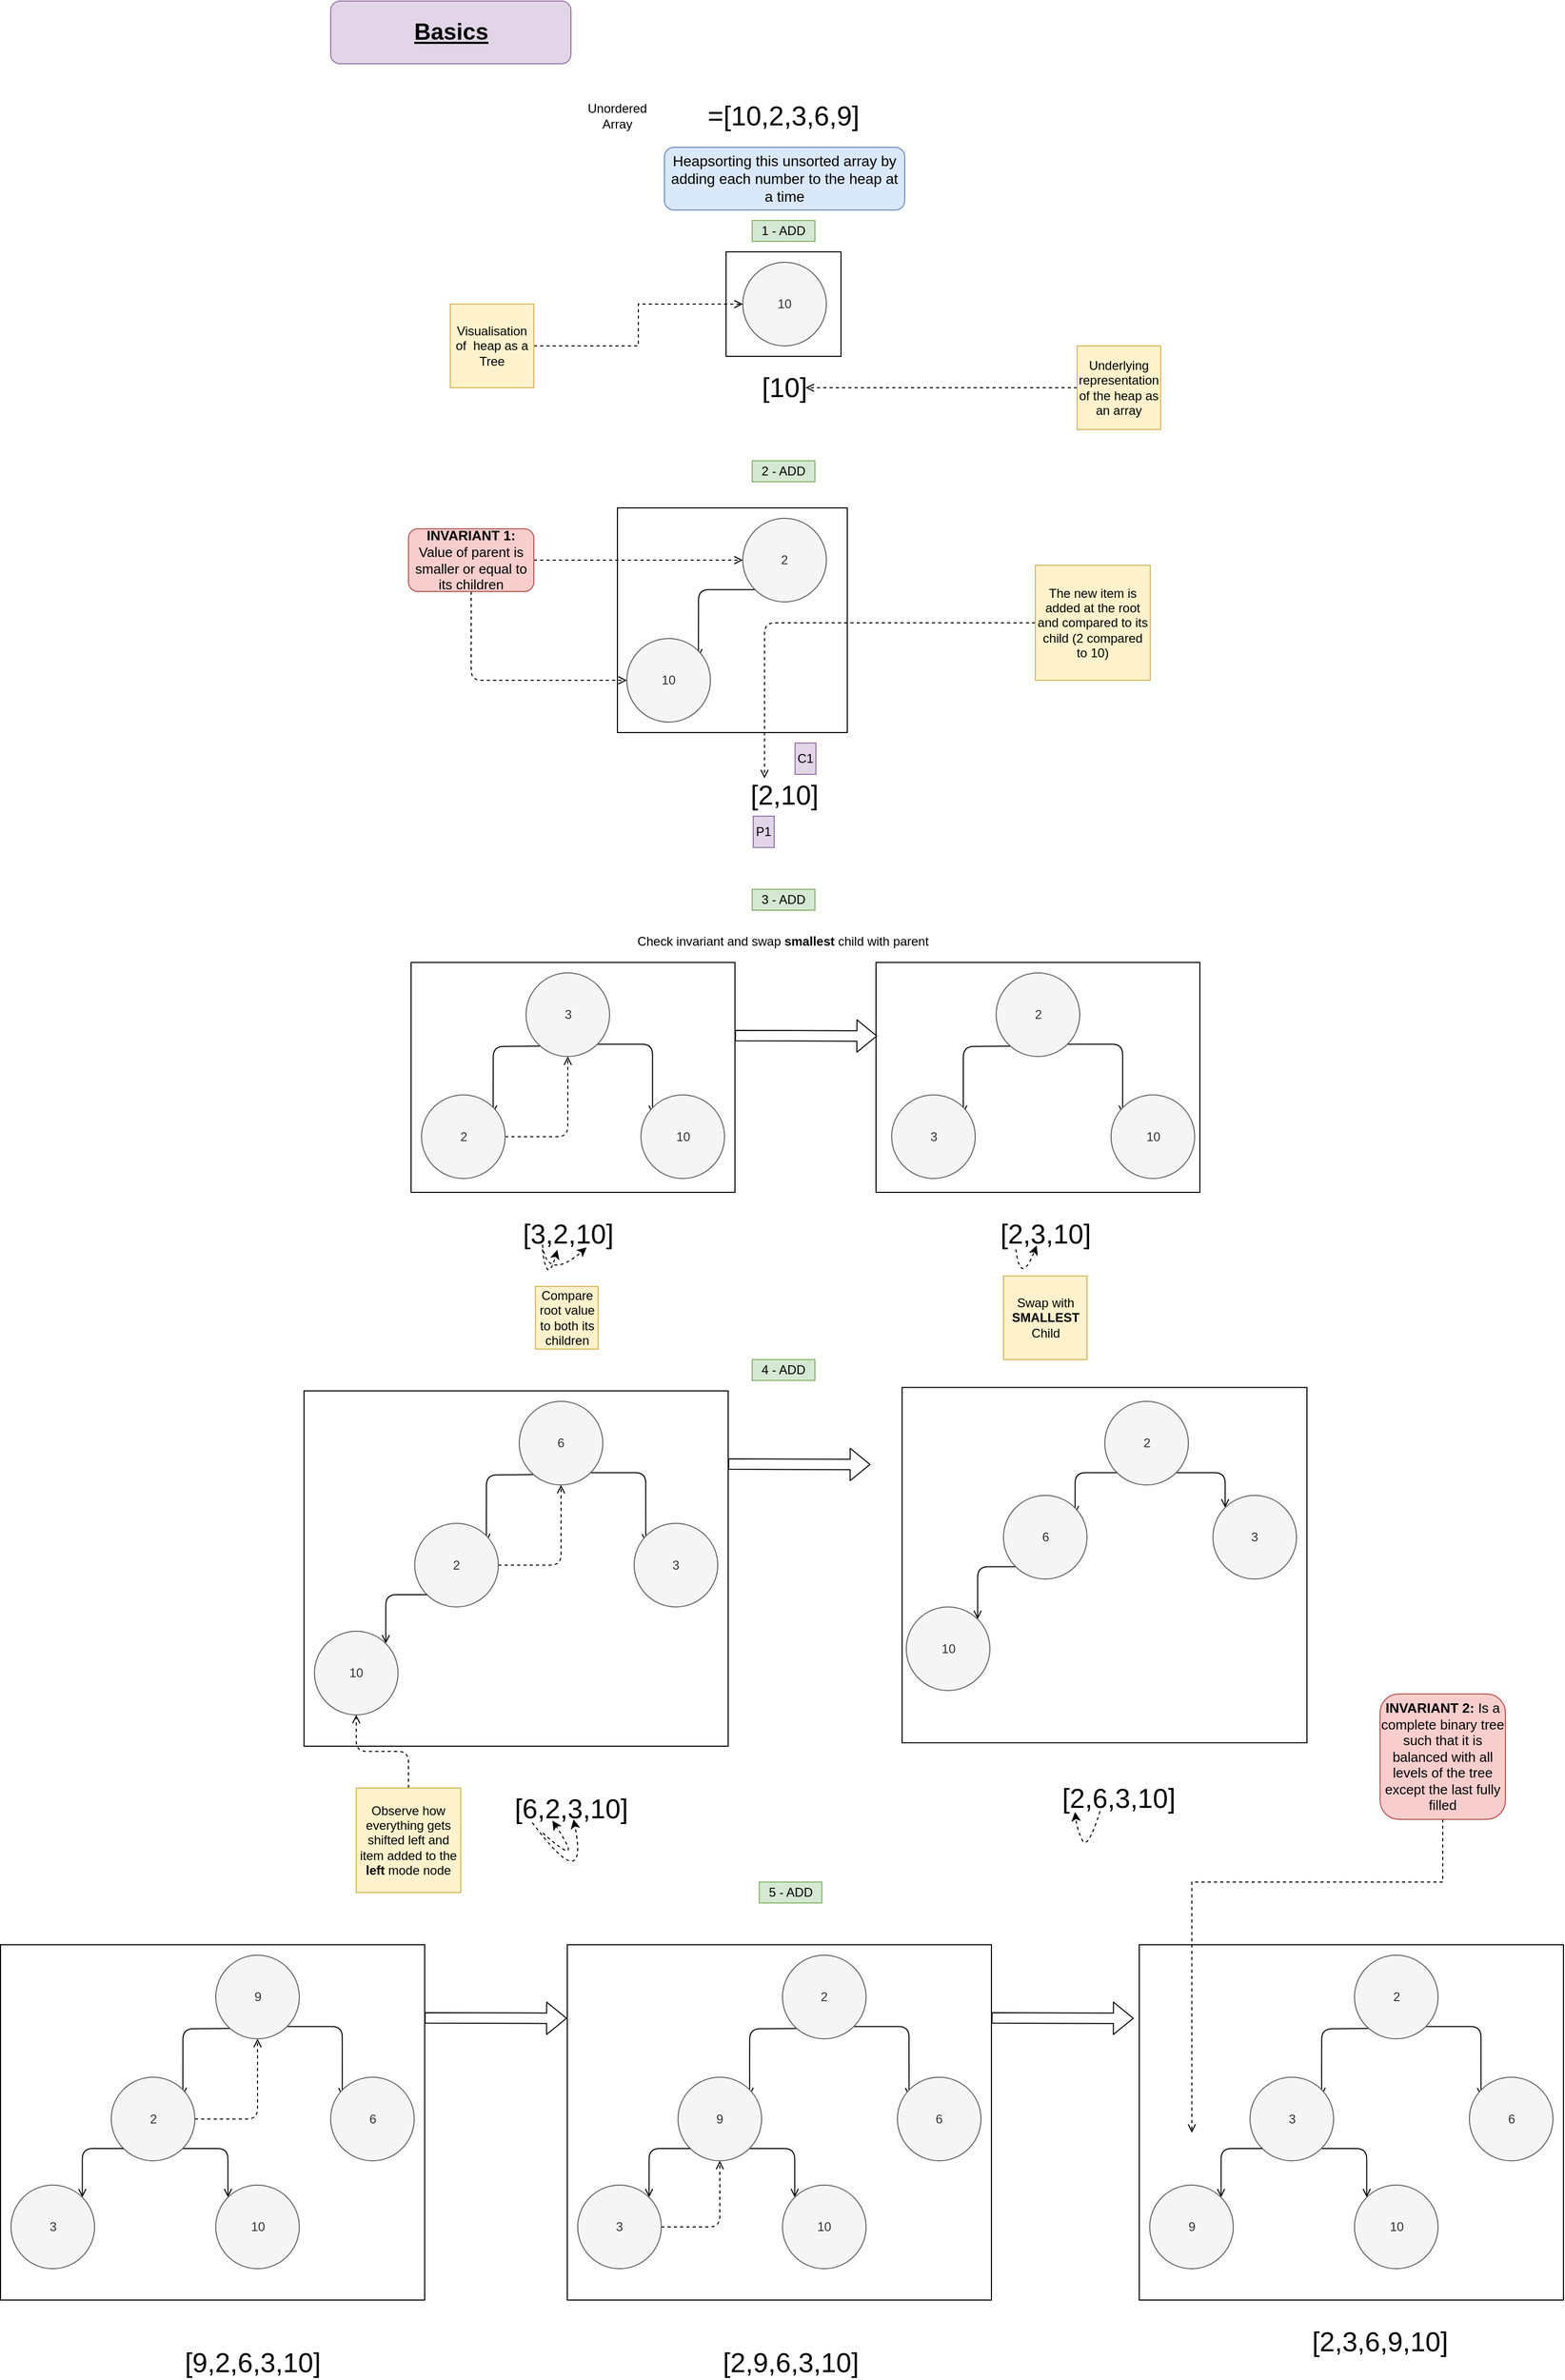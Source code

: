 <mxfile version="14.5.1" type="device"><diagram id="mbTSAQuC0mW3NHCEAoDj" name="Page-1"><mxGraphModel dx="3342" dy="1570" grid="1" gridSize="10" guides="1" tooltips="1" connect="1" arrows="1" fold="1" page="1" pageScale="1" pageWidth="827" pageHeight="1169" math="0" shadow="0"><root><mxCell id="0"/><mxCell id="1" parent="0"/><mxCell id="QaocT1-vj-kNuhAuQkFW-62" value="" style="rounded=0;whiteSpace=wrap;html=1;" parent="1" vertex="1"><mxGeometry x="344" y="250" width="110" height="100" as="geometry"/></mxCell><mxCell id="QaocT1-vj-kNuhAuQkFW-61" value="" style="rounded=0;whiteSpace=wrap;html=1;" parent="1" vertex="1"><mxGeometry x="240" y="495" width="220" height="215" as="geometry"/></mxCell><mxCell id="QaocT1-vj-kNuhAuQkFW-47" value="" style="rounded=0;whiteSpace=wrap;html=1;" parent="1" vertex="1"><mxGeometry x="487.5" y="930" width="310" height="220" as="geometry"/></mxCell><mxCell id="QaocT1-vj-kNuhAuQkFW-41" value="" style="rounded=0;whiteSpace=wrap;html=1;" parent="1" vertex="1"><mxGeometry x="42.5" y="930" width="310" height="220" as="geometry"/></mxCell><mxCell id="QaocT1-vj-kNuhAuQkFW-40" style="edgeStyle=orthogonalEdgeStyle;rounded=1;orthogonalLoop=1;jettySize=auto;html=1;exitX=1;exitY=1;exitDx=0;exitDy=0;entryX=0.139;entryY=0.23;entryDx=0;entryDy=0;endArrow=open;endFill=0;entryPerimeter=0;" parent="1" source="QaocT1-vj-kNuhAuQkFW-39" target="QaocT1-vj-kNuhAuQkFW-38" edge="1"><mxGeometry relative="1" as="geometry"/></mxCell><mxCell id="QaocT1-vj-kNuhAuQkFW-1" value="&lt;font style=&quot;font-size: 26px&quot;&gt;=[10,2,3,6,9]&lt;/font&gt;" style="text;html=1;strokeColor=none;fillColor=none;align=center;verticalAlign=middle;whiteSpace=wrap;rounded=0;" parent="1" vertex="1"><mxGeometry x="249" y="110" width="300" height="20" as="geometry"/></mxCell><mxCell id="QaocT1-vj-kNuhAuQkFW-3" value="10" style="ellipse;whiteSpace=wrap;html=1;aspect=fixed;fillColor=#f5f5f5;strokeColor=#666666;fontColor=#333333;" parent="1" vertex="1"><mxGeometry x="360" y="260" width="80" height="80" as="geometry"/></mxCell><mxCell id="QaocT1-vj-kNuhAuQkFW-6" value="&lt;span&gt;&lt;font style=&quot;font-size: 14px&quot;&gt;Heapsorting this unsorted array by adding each number to the heap at a time&lt;/font&gt;&lt;/span&gt;" style="rounded=1;whiteSpace=wrap;html=1;fillColor=#dae8fc;strokeColor=#6c8ebf;" parent="1" vertex="1"><mxGeometry x="285" y="150" width="230" height="60" as="geometry"/></mxCell><mxCell id="QaocT1-vj-kNuhAuQkFW-7" value="&lt;font style=&quot;font-size: 26px&quot;&gt;[10]&lt;/font&gt;" style="text;html=1;strokeColor=none;fillColor=none;align=center;verticalAlign=middle;whiteSpace=wrap;rounded=0;" parent="1" vertex="1"><mxGeometry x="250" y="370" width="300" height="20" as="geometry"/></mxCell><mxCell id="QaocT1-vj-kNuhAuQkFW-11" style="edgeStyle=orthogonalEdgeStyle;rounded=0;orthogonalLoop=1;jettySize=auto;html=1;entryX=0.567;entryY=0.5;entryDx=0;entryDy=0;entryPerimeter=0;dashed=1;endArrow=open;endFill=0;" parent="1" source="QaocT1-vj-kNuhAuQkFW-10" target="QaocT1-vj-kNuhAuQkFW-7" edge="1"><mxGeometry relative="1" as="geometry"/></mxCell><mxCell id="QaocT1-vj-kNuhAuQkFW-10" value="&lt;span&gt;Underlying representation of the heap as an array&lt;/span&gt;" style="whiteSpace=wrap;html=1;aspect=fixed;fillColor=#fff2cc;strokeColor=#d6b656;" parent="1" vertex="1"><mxGeometry x="680" y="340" width="80" height="80" as="geometry"/></mxCell><mxCell id="QaocT1-vj-kNuhAuQkFW-13" style="edgeStyle=orthogonalEdgeStyle;rounded=0;orthogonalLoop=1;jettySize=auto;html=1;entryX=0;entryY=0.5;entryDx=0;entryDy=0;dashed=1;endArrow=open;endFill=0;" parent="1" source="QaocT1-vj-kNuhAuQkFW-12" target="QaocT1-vj-kNuhAuQkFW-3" edge="1"><mxGeometry relative="1" as="geometry"/></mxCell><mxCell id="QaocT1-vj-kNuhAuQkFW-12" value="Visualisation of&amp;nbsp; heap as a Tree" style="whiteSpace=wrap;html=1;aspect=fixed;fillColor=#fff2cc;strokeColor=#d6b656;" parent="1" vertex="1"><mxGeometry x="80" y="300" width="80" height="80" as="geometry"/></mxCell><mxCell id="QaocT1-vj-kNuhAuQkFW-14" value="1 - ADD" style="text;html=1;strokeColor=#82b366;fillColor=#d5e8d4;align=center;verticalAlign=middle;whiteSpace=wrap;rounded=0;" parent="1" vertex="1"><mxGeometry x="369" y="220" width="60" height="20" as="geometry"/></mxCell><mxCell id="QaocT1-vj-kNuhAuQkFW-19" value="Unordered Array" style="text;html=1;strokeColor=none;fillColor=none;align=center;verticalAlign=middle;whiteSpace=wrap;rounded=0;" parent="1" vertex="1"><mxGeometry x="200" y="100" width="80" height="40" as="geometry"/></mxCell><mxCell id="QaocT1-vj-kNuhAuQkFW-20" value="3 - ADD" style="text;html=1;strokeColor=#82b366;fillColor=#d5e8d4;align=center;verticalAlign=middle;whiteSpace=wrap;rounded=0;" parent="1" vertex="1"><mxGeometry x="369" y="860" width="60" height="20" as="geometry"/></mxCell><mxCell id="QaocT1-vj-kNuhAuQkFW-26" style="edgeStyle=orthogonalEdgeStyle;rounded=1;orthogonalLoop=1;jettySize=auto;html=1;exitX=0;exitY=1;exitDx=0;exitDy=0;entryX=0.857;entryY=0.227;entryDx=0;entryDy=0;entryPerimeter=0;endArrow=open;endFill=0;" parent="1" source="QaocT1-vj-kNuhAuQkFW-22" target="QaocT1-vj-kNuhAuQkFW-23" edge="1"><mxGeometry relative="1" as="geometry"/></mxCell><mxCell id="QaocT1-vj-kNuhAuQkFW-22" value="2" style="ellipse;whiteSpace=wrap;html=1;aspect=fixed;fillColor=#f5f5f5;strokeColor=#666666;fontColor=#333333;" parent="1" vertex="1"><mxGeometry x="360" y="505" width="80" height="80" as="geometry"/></mxCell><mxCell id="QaocT1-vj-kNuhAuQkFW-23" value="10" style="ellipse;whiteSpace=wrap;html=1;aspect=fixed;fillColor=#f5f5f5;strokeColor=#666666;fontColor=#333333;" parent="1" vertex="1"><mxGeometry x="249" y="620" width="80" height="80" as="geometry"/></mxCell><mxCell id="QaocT1-vj-kNuhAuQkFW-28" style="edgeStyle=orthogonalEdgeStyle;rounded=1;orthogonalLoop=1;jettySize=auto;html=1;entryX=0;entryY=0.5;entryDx=0;entryDy=0;dashed=1;endArrow=open;endFill=0;" parent="1" source="QaocT1-vj-kNuhAuQkFW-24" target="QaocT1-vj-kNuhAuQkFW-22" edge="1"><mxGeometry relative="1" as="geometry"/></mxCell><mxCell id="QaocT1-vj-kNuhAuQkFW-29" style="edgeStyle=orthogonalEdgeStyle;rounded=1;orthogonalLoop=1;jettySize=auto;html=1;exitX=0.5;exitY=1;exitDx=0;exitDy=0;entryX=0;entryY=0.5;entryDx=0;entryDy=0;endArrow=open;endFill=0;dashed=1;" parent="1" source="QaocT1-vj-kNuhAuQkFW-24" target="QaocT1-vj-kNuhAuQkFW-23" edge="1"><mxGeometry relative="1" as="geometry"/></mxCell><mxCell id="QaocT1-vj-kNuhAuQkFW-24" value="&lt;font style=&quot;font-size: 13px&quot;&gt;&lt;b&gt;INVARIANT 1:&lt;/b&gt; Value of parent is smaller or equal to its children&lt;/font&gt;" style="rounded=1;whiteSpace=wrap;html=1;fillColor=#f8cecc;strokeColor=#b85450;" parent="1" vertex="1"><mxGeometry x="40" y="515" width="120" height="60" as="geometry"/></mxCell><mxCell id="QaocT1-vj-kNuhAuQkFW-27" value="&lt;font style=&quot;font-size: 26px&quot;&gt;[2,10]&lt;/font&gt;" style="text;html=1;strokeColor=none;fillColor=none;align=center;verticalAlign=middle;whiteSpace=wrap;rounded=0;" parent="1" vertex="1"><mxGeometry x="250" y="760" width="300" height="20" as="geometry"/></mxCell><mxCell id="QaocT1-vj-kNuhAuQkFW-31" style="edgeStyle=orthogonalEdgeStyle;rounded=1;orthogonalLoop=1;jettySize=auto;html=1;dashed=1;endArrow=open;endFill=0;entryX=0.436;entryY=-0.314;entryDx=0;entryDy=0;entryPerimeter=0;" parent="1" source="QaocT1-vj-kNuhAuQkFW-30" target="QaocT1-vj-kNuhAuQkFW-27" edge="1"><mxGeometry relative="1" as="geometry"><mxPoint x="380" y="740" as="targetPoint"/></mxGeometry></mxCell><mxCell id="QaocT1-vj-kNuhAuQkFW-30" value="The new item is added at the root and compared to its child (2 compared to 10)" style="whiteSpace=wrap;html=1;aspect=fixed;fillColor=#fff2cc;strokeColor=#d6b656;" parent="1" vertex="1"><mxGeometry x="640" y="550" width="110" height="110" as="geometry"/></mxCell><mxCell id="QaocT1-vj-kNuhAuQkFW-32" value="P1" style="rounded=0;whiteSpace=wrap;html=1;fillColor=#e1d5e7;strokeColor=#9673a6;" parent="1" vertex="1"><mxGeometry x="370" y="790" width="20" height="30" as="geometry"/></mxCell><mxCell id="QaocT1-vj-kNuhAuQkFW-33" value="C1" style="rounded=0;whiteSpace=wrap;html=1;fillColor=#e1d5e7;strokeColor=#9673a6;" parent="1" vertex="1"><mxGeometry x="410" y="720" width="20" height="30" as="geometry"/></mxCell><mxCell id="QaocT1-vj-kNuhAuQkFW-35" value="2 - ADD" style="text;html=1;strokeColor=#82b366;fillColor=#d5e8d4;align=center;verticalAlign=middle;whiteSpace=wrap;rounded=0;" parent="1" vertex="1"><mxGeometry x="369" y="450" width="60" height="20" as="geometry"/></mxCell><mxCell id="QaocT1-vj-kNuhAuQkFW-36" style="edgeStyle=orthogonalEdgeStyle;rounded=1;orthogonalLoop=1;jettySize=auto;html=1;exitX=0;exitY=1;exitDx=0;exitDy=0;entryX=0.857;entryY=0.227;entryDx=0;entryDy=0;entryPerimeter=0;endArrow=open;endFill=0;" parent="1" target="QaocT1-vj-kNuhAuQkFW-37" edge="1"><mxGeometry relative="1" as="geometry"><mxPoint x="175.216" y="1010.004" as="sourcePoint"/></mxGeometry></mxCell><mxCell id="QaocT1-vj-kNuhAuQkFW-80" style="edgeStyle=orthogonalEdgeStyle;rounded=1;orthogonalLoop=1;jettySize=auto;html=1;exitX=1;exitY=0.5;exitDx=0;exitDy=0;entryX=0.5;entryY=1;entryDx=0;entryDy=0;dashed=1;endArrow=open;endFill=0;" parent="1" source="QaocT1-vj-kNuhAuQkFW-37" target="QaocT1-vj-kNuhAuQkFW-39" edge="1"><mxGeometry relative="1" as="geometry"/></mxCell><mxCell id="QaocT1-vj-kNuhAuQkFW-37" value="2" style="ellipse;whiteSpace=wrap;html=1;aspect=fixed;fillColor=#f5f5f5;strokeColor=#666666;fontColor=#333333;" parent="1" vertex="1"><mxGeometry x="52.5" y="1056.72" width="80" height="80" as="geometry"/></mxCell><mxCell id="QaocT1-vj-kNuhAuQkFW-38" value="10" style="ellipse;whiteSpace=wrap;html=1;aspect=fixed;fillColor=#f5f5f5;strokeColor=#666666;fontColor=#333333;" parent="1" vertex="1"><mxGeometry x="262.5" y="1056.72" width="80" height="80" as="geometry"/></mxCell><mxCell id="QaocT1-vj-kNuhAuQkFW-39" value="3" style="ellipse;whiteSpace=wrap;html=1;aspect=fixed;fillColor=#f5f5f5;strokeColor=#666666;fontColor=#333333;" parent="1" vertex="1"><mxGeometry x="152.5" y="940" width="80" height="80" as="geometry"/></mxCell><mxCell id="QaocT1-vj-kNuhAuQkFW-42" style="edgeStyle=orthogonalEdgeStyle;rounded=1;orthogonalLoop=1;jettySize=auto;html=1;exitX=1;exitY=1;exitDx=0;exitDy=0;entryX=0.139;entryY=0.23;entryDx=0;entryDy=0;endArrow=open;endFill=0;entryPerimeter=0;" parent="1" source="QaocT1-vj-kNuhAuQkFW-46" target="QaocT1-vj-kNuhAuQkFW-45" edge="1"><mxGeometry relative="1" as="geometry"/></mxCell><mxCell id="QaocT1-vj-kNuhAuQkFW-43" style="edgeStyle=orthogonalEdgeStyle;rounded=1;orthogonalLoop=1;jettySize=auto;html=1;exitX=0;exitY=1;exitDx=0;exitDy=0;entryX=0.857;entryY=0.227;entryDx=0;entryDy=0;entryPerimeter=0;endArrow=open;endFill=0;" parent="1" target="QaocT1-vj-kNuhAuQkFW-44" edge="1"><mxGeometry relative="1" as="geometry"><mxPoint x="625.216" y="1010.004" as="sourcePoint"/></mxGeometry></mxCell><mxCell id="QaocT1-vj-kNuhAuQkFW-44" value="3" style="ellipse;whiteSpace=wrap;html=1;aspect=fixed;fillColor=#f5f5f5;strokeColor=#666666;fontColor=#333333;" parent="1" vertex="1"><mxGeometry x="502.5" y="1056.72" width="80" height="80" as="geometry"/></mxCell><mxCell id="QaocT1-vj-kNuhAuQkFW-45" value="10" style="ellipse;whiteSpace=wrap;html=1;aspect=fixed;fillColor=#f5f5f5;strokeColor=#666666;fontColor=#333333;" parent="1" vertex="1"><mxGeometry x="712.5" y="1056.72" width="80" height="80" as="geometry"/></mxCell><mxCell id="QaocT1-vj-kNuhAuQkFW-46" value="2" style="ellipse;whiteSpace=wrap;html=1;aspect=fixed;fillColor=#f5f5f5;strokeColor=#666666;fontColor=#333333;" parent="1" vertex="1"><mxGeometry x="602.5" y="940" width="80" height="80" as="geometry"/></mxCell><mxCell id="QaocT1-vj-kNuhAuQkFW-49" value="" style="shape=flexArrow;endArrow=classic;html=1;entryX=0.004;entryY=0.32;entryDx=0;entryDy=0;entryPerimeter=0;" parent="1" target="QaocT1-vj-kNuhAuQkFW-47" edge="1"><mxGeometry width="50" height="50" relative="1" as="geometry"><mxPoint x="352.5" y="1000" as="sourcePoint"/><mxPoint x="452.5" y="1000" as="targetPoint"/></mxGeometry></mxCell><mxCell id="QaocT1-vj-kNuhAuQkFW-50" value="Check invariant and swap &lt;b&gt;smallest &lt;/b&gt;child with parent" style="text;html=1;align=center;verticalAlign=middle;resizable=0;points=[];autosize=1;" parent="1" vertex="1"><mxGeometry x="252.5" y="900" width="290" height="20" as="geometry"/></mxCell><mxCell id="QaocT1-vj-kNuhAuQkFW-52" value="&lt;font style=&quot;font-size: 26px&quot;&gt;[3,2,10]&lt;/font&gt;" style="text;html=1;strokeColor=none;fillColor=none;align=center;verticalAlign=middle;whiteSpace=wrap;rounded=0;" parent="1" vertex="1"><mxGeometry x="42.5" y="1180" width="300" height="20" as="geometry"/></mxCell><mxCell id="QaocT1-vj-kNuhAuQkFW-53" value="&lt;font style=&quot;font-size: 26px&quot;&gt;[2,3,10]&lt;/font&gt;" style="text;html=1;strokeColor=none;fillColor=none;align=center;verticalAlign=middle;whiteSpace=wrap;rounded=0;" parent="1" vertex="1"><mxGeometry x="499.5" y="1180" width="300" height="20" as="geometry"/></mxCell><mxCell id="QaocT1-vj-kNuhAuQkFW-54" value="Compare root value to both its children" style="whiteSpace=wrap;html=1;aspect=fixed;fillColor=#fff2cc;strokeColor=#d6b656;" parent="1" vertex="1"><mxGeometry x="161.5" y="1240" width="60" height="60" as="geometry"/></mxCell><mxCell id="QaocT1-vj-kNuhAuQkFW-57" value="" style="curved=1;endArrow=classic;html=1;dashed=1;exitX=0.419;exitY=1.228;exitDx=0;exitDy=0;exitPerimeter=0;" parent="1" source="QaocT1-vj-kNuhAuQkFW-52" edge="1"><mxGeometry width="50" height="50" relative="1" as="geometry"><mxPoint x="202.5" y="1260" as="sourcePoint"/><mxPoint x="182.5" y="1205" as="targetPoint"/><Array as="points"><mxPoint x="172.5" y="1240"/></Array></mxGeometry></mxCell><mxCell id="QaocT1-vj-kNuhAuQkFW-58" value="" style="curved=1;endArrow=classic;html=1;dashed=1;exitX=0.419;exitY=1.228;exitDx=0;exitDy=0;exitPerimeter=0;entryX=0.56;entryY=1.136;entryDx=0;entryDy=0;entryPerimeter=0;" parent="1" target="QaocT1-vj-kNuhAuQkFW-52" edge="1"><mxGeometry width="50" height="50" relative="1" as="geometry"><mxPoint x="168.2" y="1200.0" as="sourcePoint"/><mxPoint x="182.5" y="1200.44" as="targetPoint"/><Array as="points"><mxPoint x="172.5" y="1235.44"/></Array></mxGeometry></mxCell><mxCell id="QaocT1-vj-kNuhAuQkFW-59" value="Swap with &lt;b&gt;SMALLEST &lt;/b&gt;Child" style="whiteSpace=wrap;html=1;aspect=fixed;fillColor=#fff2cc;strokeColor=#d6b656;" parent="1" vertex="1"><mxGeometry x="609.5" y="1230" width="80" height="80" as="geometry"/></mxCell><mxCell id="QaocT1-vj-kNuhAuQkFW-60" value="" style="curved=1;endArrow=classic;html=1;dashed=1;exitX=0.419;exitY=1.228;exitDx=0;exitDy=0;exitPerimeter=0;entryX=0.473;entryY=1.044;entryDx=0;entryDy=0;entryPerimeter=0;" parent="1" edge="1"><mxGeometry width="50" height="50" relative="1" as="geometry"><mxPoint x="621.35" y="1204.56" as="sourcePoint"/><mxPoint x="641.4" y="1200.88" as="targetPoint"/><Array as="points"><mxPoint x="625.65" y="1240"/></Array></mxGeometry></mxCell><mxCell id="QaocT1-vj-kNuhAuQkFW-63" value="4 - ADD" style="text;html=1;strokeColor=#82b366;fillColor=#d5e8d4;align=center;verticalAlign=middle;whiteSpace=wrap;rounded=0;" parent="1" vertex="1"><mxGeometry x="369" y="1310" width="60" height="20" as="geometry"/></mxCell><mxCell id="QaocT1-vj-kNuhAuQkFW-66" value="" style="rounded=0;whiteSpace=wrap;html=1;" parent="1" vertex="1"><mxGeometry x="-60" y="1340" width="406" height="340" as="geometry"/></mxCell><mxCell id="QaocT1-vj-kNuhAuQkFW-67" style="edgeStyle=orthogonalEdgeStyle;rounded=1;orthogonalLoop=1;jettySize=auto;html=1;exitX=1;exitY=1;exitDx=0;exitDy=0;entryX=0.139;entryY=0.23;entryDx=0;entryDy=0;endArrow=open;endFill=0;entryPerimeter=0;" parent="1" source="QaocT1-vj-kNuhAuQkFW-72" target="QaocT1-vj-kNuhAuQkFW-71" edge="1"><mxGeometry relative="1" as="geometry"/></mxCell><mxCell id="QaocT1-vj-kNuhAuQkFW-68" style="edgeStyle=orthogonalEdgeStyle;rounded=1;orthogonalLoop=1;jettySize=auto;html=1;exitX=0;exitY=1;exitDx=0;exitDy=0;entryX=0.857;entryY=0.227;entryDx=0;entryDy=0;entryPerimeter=0;endArrow=open;endFill=0;" parent="1" target="QaocT1-vj-kNuhAuQkFW-69" edge="1"><mxGeometry relative="1" as="geometry"><mxPoint x="168.716" y="1420.004" as="sourcePoint"/></mxGeometry></mxCell><mxCell id="QaocT1-vj-kNuhAuQkFW-93" style="edgeStyle=orthogonalEdgeStyle;rounded=1;orthogonalLoop=1;jettySize=auto;html=1;exitX=1;exitY=0.5;exitDx=0;exitDy=0;entryX=0.5;entryY=1;entryDx=0;entryDy=0;endArrow=open;endFill=0;dashed=1;" parent="1" source="QaocT1-vj-kNuhAuQkFW-69" target="QaocT1-vj-kNuhAuQkFW-72" edge="1"><mxGeometry relative="1" as="geometry"/></mxCell><mxCell id="QaocT1-vj-kNuhAuQkFW-69" value="2" style="ellipse;whiteSpace=wrap;html=1;aspect=fixed;fillColor=#f5f5f5;strokeColor=#666666;fontColor=#333333;" parent="1" vertex="1"><mxGeometry x="46" y="1466.72" width="80" height="80" as="geometry"/></mxCell><mxCell id="QaocT1-vj-kNuhAuQkFW-82" style="edgeStyle=orthogonalEdgeStyle;rounded=1;orthogonalLoop=1;jettySize=auto;html=1;exitX=0;exitY=1;exitDx=0;exitDy=0;entryX=1;entryY=0;entryDx=0;entryDy=0;endArrow=open;endFill=0;" parent="1" source="QaocT1-vj-kNuhAuQkFW-69" target="QaocT1-vj-kNuhAuQkFW-81" edge="1"><mxGeometry relative="1" as="geometry"/></mxCell><mxCell id="QaocT1-vj-kNuhAuQkFW-71" value="3" style="ellipse;whiteSpace=wrap;html=1;aspect=fixed;fillColor=#f5f5f5;strokeColor=#666666;fontColor=#333333;" parent="1" vertex="1"><mxGeometry x="256" y="1466.72" width="80" height="80" as="geometry"/></mxCell><mxCell id="QaocT1-vj-kNuhAuQkFW-72" value="6" style="ellipse;whiteSpace=wrap;html=1;aspect=fixed;fillColor=#f5f5f5;strokeColor=#666666;fontColor=#333333;" parent="1" vertex="1"><mxGeometry x="146" y="1350" width="80" height="80" as="geometry"/></mxCell><mxCell id="QaocT1-vj-kNuhAuQkFW-78" value="" style="shape=flexArrow;endArrow=classic;html=1;entryX=0.004;entryY=0.32;entryDx=0;entryDy=0;entryPerimeter=0;" parent="1" edge="1"><mxGeometry width="50" height="50" relative="1" as="geometry"><mxPoint x="346" y="1410" as="sourcePoint"/><mxPoint x="482.24" y="1410.4" as="targetPoint"/></mxGeometry></mxCell><mxCell id="QaocT1-vj-kNuhAuQkFW-81" value="10" style="ellipse;whiteSpace=wrap;html=1;aspect=fixed;fillColor=#f5f5f5;strokeColor=#666666;fontColor=#333333;" parent="1" vertex="1"><mxGeometry x="-50" y="1570" width="80" height="80" as="geometry"/></mxCell><mxCell id="QaocT1-vj-kNuhAuQkFW-85" value="" style="rounded=0;whiteSpace=wrap;html=1;" parent="1" vertex="1"><mxGeometry x="512.5" y="1336.72" width="387.5" height="340" as="geometry"/></mxCell><mxCell id="QaocT1-vj-kNuhAuQkFW-86" style="edgeStyle=orthogonalEdgeStyle;rounded=1;orthogonalLoop=1;jettySize=auto;html=1;exitX=1;exitY=1;exitDx=0;exitDy=0;entryX=0;entryY=0;entryDx=0;entryDy=0;endArrow=open;endFill=0;" parent="1" source="QaocT1-vj-kNuhAuQkFW-91" target="QaocT1-vj-kNuhAuQkFW-90" edge="1"><mxGeometry relative="1" as="geometry"><mxPoint x="781.12" y="1485.12" as="targetPoint"/></mxGeometry></mxCell><mxCell id="QaocT1-vj-kNuhAuQkFW-87" style="edgeStyle=orthogonalEdgeStyle;rounded=1;orthogonalLoop=1;jettySize=auto;html=1;exitX=0;exitY=1;exitDx=0;exitDy=0;entryX=0.857;entryY=0.227;entryDx=0;entryDy=0;entryPerimeter=0;endArrow=open;endFill=0;" parent="1" source="QaocT1-vj-kNuhAuQkFW-91" target="QaocT1-vj-kNuhAuQkFW-88" edge="1"><mxGeometry relative="1" as="geometry"><mxPoint x="682.716" y="1420.004" as="sourcePoint"/></mxGeometry></mxCell><mxCell id="QaocT1-vj-kNuhAuQkFW-127" style="edgeStyle=orthogonalEdgeStyle;orthogonalLoop=1;jettySize=auto;html=1;exitX=0;exitY=1;exitDx=0;exitDy=0;entryX=1;entryY=0;entryDx=0;entryDy=0;endArrow=open;endFill=0;rounded=1;" parent="1" source="QaocT1-vj-kNuhAuQkFW-88" target="QaocT1-vj-kNuhAuQkFW-92" edge="1"><mxGeometry relative="1" as="geometry"><mxPoint x="630.856" y="1550.004" as="sourcePoint"/></mxGeometry></mxCell><mxCell id="QaocT1-vj-kNuhAuQkFW-88" value="6" style="ellipse;whiteSpace=wrap;html=1;aspect=fixed;fillColor=#f5f5f5;strokeColor=#666666;fontColor=#333333;" parent="1" vertex="1"><mxGeometry x="609.5" y="1440" width="80" height="80" as="geometry"/></mxCell><mxCell id="QaocT1-vj-kNuhAuQkFW-90" value="3" style="ellipse;whiteSpace=wrap;html=1;aspect=fixed;fillColor=#f5f5f5;strokeColor=#666666;fontColor=#333333;" parent="1" vertex="1"><mxGeometry x="810" y="1440" width="80" height="80" as="geometry"/></mxCell><mxCell id="QaocT1-vj-kNuhAuQkFW-91" value="2" style="ellipse;whiteSpace=wrap;html=1;aspect=fixed;fillColor=#f5f5f5;strokeColor=#666666;fontColor=#333333;" parent="1" vertex="1"><mxGeometry x="706.5" y="1350" width="80" height="80" as="geometry"/></mxCell><mxCell id="QaocT1-vj-kNuhAuQkFW-92" value="10" style="ellipse;whiteSpace=wrap;html=1;aspect=fixed;fillColor=#f5f5f5;strokeColor=#666666;fontColor=#333333;" parent="1" vertex="1"><mxGeometry x="516.5" y="1546.72" width="80" height="80" as="geometry"/></mxCell><mxCell id="QaocT1-vj-kNuhAuQkFW-96" value="&lt;font style=&quot;font-size: 26px&quot;&gt;[2,6,3,10]&lt;/font&gt;" style="text;html=1;strokeColor=none;fillColor=none;align=center;verticalAlign=middle;whiteSpace=wrap;rounded=0;" parent="1" vertex="1"><mxGeometry x="570" y="1720" width="300" height="20" as="geometry"/></mxCell><mxCell id="QaocT1-vj-kNuhAuQkFW-97" value="&lt;font style=&quot;font-size: 26px&quot;&gt;[6,2,3,10]&lt;/font&gt;" style="text;html=1;strokeColor=none;fillColor=none;align=center;verticalAlign=middle;whiteSpace=wrap;rounded=0;" parent="1" vertex="1"><mxGeometry x="46" y="1730" width="300" height="20" as="geometry"/></mxCell><mxCell id="QaocT1-vj-kNuhAuQkFW-101" value="" style="endArrow=classic;dashed=1;html=1;curved=1;exitX=0.375;exitY=1.153;exitDx=0;exitDy=0;exitPerimeter=0;endFill=1;" parent="1" source="QaocT1-vj-kNuhAuQkFW-97" target="QaocT1-vj-kNuhAuQkFW-97" edge="1"><mxGeometry width="50" height="50" relative="1" as="geometry"><mxPoint x="160" y="1810" as="sourcePoint"/><mxPoint x="210" y="1760" as="targetPoint"/><Array as="points"><mxPoint x="200" y="1790"/></Array></mxGeometry></mxCell><mxCell id="QaocT1-vj-kNuhAuQkFW-102" value="" style="endArrow=classic;dashed=1;html=1;curved=1;exitX=0.375;exitY=1.153;exitDx=0;exitDy=0;exitPerimeter=0;endFill=1;entryX=0.439;entryY=1.06;entryDx=0;entryDy=0;entryPerimeter=0;" parent="1" target="QaocT1-vj-kNuhAuQkFW-97" edge="1"><mxGeometry width="50" height="50" relative="1" as="geometry"><mxPoint x="168.5" y="1763.06" as="sourcePoint"/><mxPoint x="208" y="1760" as="targetPoint"/><Array as="points"><mxPoint x="210" y="1800"/></Array></mxGeometry></mxCell><mxCell id="QaocT1-vj-kNuhAuQkFW-104" value="5 - ADD" style="text;html=1;strokeColor=#82b366;fillColor=#d5e8d4;align=center;verticalAlign=middle;whiteSpace=wrap;rounded=0;" parent="1" vertex="1"><mxGeometry x="375.75" y="1810" width="60" height="20" as="geometry"/></mxCell><mxCell id="QaocT1-vj-kNuhAuQkFW-129" value="" style="curved=1;endArrow=classic;html=1;exitX=0.44;exitY=1.106;exitDx=0;exitDy=0;exitPerimeter=0;entryX=0.36;entryY=1.144;entryDx=0;entryDy=0;entryPerimeter=0;dashed=1;" parent="1" source="QaocT1-vj-kNuhAuQkFW-96" target="QaocT1-vj-kNuhAuQkFW-96" edge="1"><mxGeometry width="50" height="50" relative="1" as="geometry"><mxPoint x="680" y="1810" as="sourcePoint"/><mxPoint x="730" y="1760" as="targetPoint"/><Array as="points"><mxPoint x="690" y="1780"/><mxPoint x="680" y="1760"/></Array></mxGeometry></mxCell><mxCell id="QaocT1-vj-kNuhAuQkFW-131" value="" style="rounded=0;whiteSpace=wrap;html=1;" parent="1" vertex="1"><mxGeometry x="-350.5" y="1870" width="406" height="340" as="geometry"/></mxCell><mxCell id="QaocT1-vj-kNuhAuQkFW-132" style="edgeStyle=orthogonalEdgeStyle;rounded=1;orthogonalLoop=1;jettySize=auto;html=1;exitX=1;exitY=1;exitDx=0;exitDy=0;entryX=0.139;entryY=0.23;entryDx=0;entryDy=0;endArrow=open;endFill=0;entryPerimeter=0;" parent="1" source="QaocT1-vj-kNuhAuQkFW-138" target="QaocT1-vj-kNuhAuQkFW-137" edge="1"><mxGeometry relative="1" as="geometry"/></mxCell><mxCell id="QaocT1-vj-kNuhAuQkFW-133" style="edgeStyle=orthogonalEdgeStyle;rounded=1;orthogonalLoop=1;jettySize=auto;html=1;exitX=0;exitY=1;exitDx=0;exitDy=0;entryX=0.857;entryY=0.227;entryDx=0;entryDy=0;entryPerimeter=0;endArrow=open;endFill=0;" parent="1" target="QaocT1-vj-kNuhAuQkFW-135" edge="1"><mxGeometry relative="1" as="geometry"><mxPoint x="-121.784" y="1950.004" as="sourcePoint"/></mxGeometry></mxCell><mxCell id="QaocT1-vj-kNuhAuQkFW-134" style="edgeStyle=orthogonalEdgeStyle;rounded=1;orthogonalLoop=1;jettySize=auto;html=1;exitX=1;exitY=0.5;exitDx=0;exitDy=0;entryX=0.5;entryY=1;entryDx=0;entryDy=0;endArrow=open;endFill=0;dashed=1;" parent="1" source="QaocT1-vj-kNuhAuQkFW-135" target="QaocT1-vj-kNuhAuQkFW-138" edge="1"><mxGeometry relative="1" as="geometry"/></mxCell><mxCell id="QaocT1-vj-kNuhAuQkFW-152" style="edgeStyle=orthogonalEdgeStyle;rounded=1;orthogonalLoop=1;jettySize=auto;html=1;exitX=1;exitY=1;exitDx=0;exitDy=0;entryX=0;entryY=0;entryDx=0;entryDy=0;endArrow=open;endFill=0;" parent="1" source="QaocT1-vj-kNuhAuQkFW-135" target="QaocT1-vj-kNuhAuQkFW-151" edge="1"><mxGeometry relative="1" as="geometry"/></mxCell><mxCell id="QaocT1-vj-kNuhAuQkFW-135" value="2" style="ellipse;whiteSpace=wrap;html=1;aspect=fixed;fillColor=#f5f5f5;strokeColor=#666666;fontColor=#333333;" parent="1" vertex="1"><mxGeometry x="-244.5" y="1996.72" width="80" height="80" as="geometry"/></mxCell><mxCell id="QaocT1-vj-kNuhAuQkFW-136" style="edgeStyle=orthogonalEdgeStyle;rounded=1;orthogonalLoop=1;jettySize=auto;html=1;exitX=0;exitY=1;exitDx=0;exitDy=0;entryX=1;entryY=0;entryDx=0;entryDy=0;endArrow=open;endFill=0;" parent="1" source="QaocT1-vj-kNuhAuQkFW-135" target="QaocT1-vj-kNuhAuQkFW-140" edge="1"><mxGeometry relative="1" as="geometry"/></mxCell><mxCell id="QaocT1-vj-kNuhAuQkFW-137" value="6" style="ellipse;whiteSpace=wrap;html=1;aspect=fixed;fillColor=#f5f5f5;strokeColor=#666666;fontColor=#333333;" parent="1" vertex="1"><mxGeometry x="-34.5" y="1996.72" width="80" height="80" as="geometry"/></mxCell><mxCell id="QaocT1-vj-kNuhAuQkFW-138" value="9" style="ellipse;whiteSpace=wrap;html=1;aspect=fixed;fillColor=#f5f5f5;strokeColor=#666666;fontColor=#333333;" parent="1" vertex="1"><mxGeometry x="-144.5" y="1880" width="80" height="80" as="geometry"/></mxCell><mxCell id="QaocT1-vj-kNuhAuQkFW-139" value="" style="shape=flexArrow;endArrow=classic;html=1;entryX=0.004;entryY=0.32;entryDx=0;entryDy=0;entryPerimeter=0;" parent="1" edge="1"><mxGeometry width="50" height="50" relative="1" as="geometry"><mxPoint x="55.5" y="1940" as="sourcePoint"/><mxPoint x="191.74" y="1940.4" as="targetPoint"/></mxGeometry></mxCell><mxCell id="QaocT1-vj-kNuhAuQkFW-140" value="3" style="ellipse;whiteSpace=wrap;html=1;aspect=fixed;fillColor=#f5f5f5;strokeColor=#666666;fontColor=#333333;" parent="1" vertex="1"><mxGeometry x="-340.5" y="2100" width="80" height="80" as="geometry"/></mxCell><mxCell id="QaocT1-vj-kNuhAuQkFW-150" value="&lt;font style=&quot;font-size: 26px&quot;&gt;[2,3,6,9,10]&lt;/font&gt;" style="text;html=1;strokeColor=none;fillColor=none;align=center;verticalAlign=middle;whiteSpace=wrap;rounded=0;" parent="1" vertex="1"><mxGeometry x="819.5" y="2240" width="300" height="20" as="geometry"/></mxCell><mxCell id="QaocT1-vj-kNuhAuQkFW-151" value="10" style="ellipse;whiteSpace=wrap;html=1;aspect=fixed;fillColor=#f5f5f5;strokeColor=#666666;fontColor=#333333;" parent="1" vertex="1"><mxGeometry x="-144.5" y="2100.0" width="80" height="80" as="geometry"/></mxCell><mxCell id="QaocT1-vj-kNuhAuQkFW-154" style="edgeStyle=orthogonalEdgeStyle;rounded=1;orthogonalLoop=1;jettySize=auto;html=1;endArrow=open;endFill=0;dashed=1;" parent="1" source="QaocT1-vj-kNuhAuQkFW-153" target="QaocT1-vj-kNuhAuQkFW-81" edge="1"><mxGeometry relative="1" as="geometry"/></mxCell><mxCell id="QaocT1-vj-kNuhAuQkFW-153" value="Observe how everything gets shifted left and item added to the &lt;b&gt;left &lt;/b&gt;mode node" style="whiteSpace=wrap;html=1;aspect=fixed;fillColor=#fff2cc;strokeColor=#d6b656;" parent="1" vertex="1"><mxGeometry x="-10" y="1720" width="100" height="100" as="geometry"/></mxCell><mxCell id="QaocT1-vj-kNuhAuQkFW-155" value="" style="rounded=0;whiteSpace=wrap;html=1;" parent="1" vertex="1"><mxGeometry x="192" y="1870" width="406" height="340" as="geometry"/></mxCell><mxCell id="QaocT1-vj-kNuhAuQkFW-156" style="edgeStyle=orthogonalEdgeStyle;rounded=1;orthogonalLoop=1;jettySize=auto;html=1;exitX=1;exitY=1;exitDx=0;exitDy=0;entryX=0.139;entryY=0.23;entryDx=0;entryDy=0;endArrow=open;endFill=0;entryPerimeter=0;" parent="1" source="QaocT1-vj-kNuhAuQkFW-163" target="QaocT1-vj-kNuhAuQkFW-162" edge="1"><mxGeometry relative="1" as="geometry"/></mxCell><mxCell id="QaocT1-vj-kNuhAuQkFW-157" style="edgeStyle=orthogonalEdgeStyle;rounded=1;orthogonalLoop=1;jettySize=auto;html=1;exitX=0;exitY=1;exitDx=0;exitDy=0;entryX=0.857;entryY=0.227;entryDx=0;entryDy=0;entryPerimeter=0;endArrow=open;endFill=0;" parent="1" target="QaocT1-vj-kNuhAuQkFW-160" edge="1"><mxGeometry relative="1" as="geometry"><mxPoint x="420.716" y="1950.004" as="sourcePoint"/></mxGeometry></mxCell><mxCell id="QaocT1-vj-kNuhAuQkFW-159" style="edgeStyle=orthogonalEdgeStyle;rounded=1;orthogonalLoop=1;jettySize=auto;html=1;exitX=1;exitY=1;exitDx=0;exitDy=0;entryX=0;entryY=0;entryDx=0;entryDy=0;endArrow=open;endFill=0;" parent="1" source="QaocT1-vj-kNuhAuQkFW-160" target="QaocT1-vj-kNuhAuQkFW-165" edge="1"><mxGeometry relative="1" as="geometry"/></mxCell><mxCell id="QaocT1-vj-kNuhAuQkFW-160" value="9" style="ellipse;whiteSpace=wrap;html=1;aspect=fixed;fillColor=#f5f5f5;strokeColor=#666666;fontColor=#333333;" parent="1" vertex="1"><mxGeometry x="298" y="1996.72" width="80" height="80" as="geometry"/></mxCell><mxCell id="QaocT1-vj-kNuhAuQkFW-161" style="edgeStyle=orthogonalEdgeStyle;rounded=1;orthogonalLoop=1;jettySize=auto;html=1;exitX=0;exitY=1;exitDx=0;exitDy=0;entryX=1;entryY=0;entryDx=0;entryDy=0;endArrow=open;endFill=0;" parent="1" source="QaocT1-vj-kNuhAuQkFW-160" target="QaocT1-vj-kNuhAuQkFW-164" edge="1"><mxGeometry relative="1" as="geometry"/></mxCell><mxCell id="QaocT1-vj-kNuhAuQkFW-162" value="6" style="ellipse;whiteSpace=wrap;html=1;aspect=fixed;fillColor=#f5f5f5;strokeColor=#666666;fontColor=#333333;" parent="1" vertex="1"><mxGeometry x="508" y="1996.72" width="80" height="80" as="geometry"/></mxCell><mxCell id="QaocT1-vj-kNuhAuQkFW-163" value="2" style="ellipse;whiteSpace=wrap;html=1;aspect=fixed;fillColor=#f5f5f5;strokeColor=#666666;fontColor=#333333;" parent="1" vertex="1"><mxGeometry x="398" y="1880" width="80" height="80" as="geometry"/></mxCell><mxCell id="QaocT1-vj-kNuhAuQkFW-166" style="edgeStyle=orthogonalEdgeStyle;rounded=1;orthogonalLoop=1;jettySize=auto;html=1;exitX=1;exitY=0.5;exitDx=0;exitDy=0;entryX=0.5;entryY=1;entryDx=0;entryDy=0;dashed=1;endArrow=open;endFill=0;" parent="1" source="QaocT1-vj-kNuhAuQkFW-164" target="QaocT1-vj-kNuhAuQkFW-160" edge="1"><mxGeometry relative="1" as="geometry"/></mxCell><mxCell id="QaocT1-vj-kNuhAuQkFW-164" value="3" style="ellipse;whiteSpace=wrap;html=1;aspect=fixed;fillColor=#f5f5f5;strokeColor=#666666;fontColor=#333333;" parent="1" vertex="1"><mxGeometry x="202" y="2100" width="80" height="80" as="geometry"/></mxCell><mxCell id="QaocT1-vj-kNuhAuQkFW-165" value="10" style="ellipse;whiteSpace=wrap;html=1;aspect=fixed;fillColor=#f5f5f5;strokeColor=#666666;fontColor=#333333;" parent="1" vertex="1"><mxGeometry x="398" y="2100.0" width="80" height="80" as="geometry"/></mxCell><mxCell id="QaocT1-vj-kNuhAuQkFW-167" value="&lt;font style=&quot;font-size: 26px&quot;&gt;[9,2,6,3,10]&lt;/font&gt;" style="text;html=1;strokeColor=none;fillColor=none;align=center;verticalAlign=middle;whiteSpace=wrap;rounded=0;" parent="1" vertex="1"><mxGeometry x="-259" y="2260" width="300" height="20" as="geometry"/></mxCell><mxCell id="QaocT1-vj-kNuhAuQkFW-168" value="" style="shape=flexArrow;endArrow=classic;html=1;entryX=0.004;entryY=0.32;entryDx=0;entryDy=0;entryPerimeter=0;" parent="1" edge="1"><mxGeometry width="50" height="50" relative="1" as="geometry"><mxPoint x="598" y="1940" as="sourcePoint"/><mxPoint x="734.24" y="1940.4" as="targetPoint"/></mxGeometry></mxCell><mxCell id="QaocT1-vj-kNuhAuQkFW-169" value="" style="rounded=0;whiteSpace=wrap;html=1;" parent="1" vertex="1"><mxGeometry x="739.5" y="1870" width="406" height="340" as="geometry"/></mxCell><mxCell id="QaocT1-vj-kNuhAuQkFW-170" style="edgeStyle=orthogonalEdgeStyle;rounded=1;orthogonalLoop=1;jettySize=auto;html=1;exitX=1;exitY=1;exitDx=0;exitDy=0;entryX=0.139;entryY=0.23;entryDx=0;entryDy=0;endArrow=open;endFill=0;entryPerimeter=0;" parent="1" source="QaocT1-vj-kNuhAuQkFW-176" target="QaocT1-vj-kNuhAuQkFW-175" edge="1"><mxGeometry relative="1" as="geometry"/></mxCell><mxCell id="QaocT1-vj-kNuhAuQkFW-171" style="edgeStyle=orthogonalEdgeStyle;rounded=1;orthogonalLoop=1;jettySize=auto;html=1;exitX=0;exitY=1;exitDx=0;exitDy=0;entryX=0.857;entryY=0.227;entryDx=0;entryDy=0;entryPerimeter=0;endArrow=open;endFill=0;" parent="1" target="QaocT1-vj-kNuhAuQkFW-173" edge="1"><mxGeometry relative="1" as="geometry"><mxPoint x="968.216" y="1950.004" as="sourcePoint"/></mxGeometry></mxCell><mxCell id="QaocT1-vj-kNuhAuQkFW-172" style="edgeStyle=orthogonalEdgeStyle;rounded=1;orthogonalLoop=1;jettySize=auto;html=1;exitX=1;exitY=1;exitDx=0;exitDy=0;entryX=0;entryY=0;entryDx=0;entryDy=0;endArrow=open;endFill=0;" parent="1" source="QaocT1-vj-kNuhAuQkFW-173" target="QaocT1-vj-kNuhAuQkFW-179" edge="1"><mxGeometry relative="1" as="geometry"/></mxCell><mxCell id="QaocT1-vj-kNuhAuQkFW-173" value="3" style="ellipse;whiteSpace=wrap;html=1;aspect=fixed;fillColor=#f5f5f5;strokeColor=#666666;fontColor=#333333;" parent="1" vertex="1"><mxGeometry x="845.5" y="1996.72" width="80" height="80" as="geometry"/></mxCell><mxCell id="QaocT1-vj-kNuhAuQkFW-174" style="edgeStyle=orthogonalEdgeStyle;rounded=1;orthogonalLoop=1;jettySize=auto;html=1;exitX=0;exitY=1;exitDx=0;exitDy=0;entryX=1;entryY=0;entryDx=0;entryDy=0;endArrow=open;endFill=0;" parent="1" source="QaocT1-vj-kNuhAuQkFW-173" target="QaocT1-vj-kNuhAuQkFW-178" edge="1"><mxGeometry relative="1" as="geometry"/></mxCell><mxCell id="QaocT1-vj-kNuhAuQkFW-175" value="6" style="ellipse;whiteSpace=wrap;html=1;aspect=fixed;fillColor=#f5f5f5;strokeColor=#666666;fontColor=#333333;" parent="1" vertex="1"><mxGeometry x="1055.5" y="1996.72" width="80" height="80" as="geometry"/></mxCell><mxCell id="QaocT1-vj-kNuhAuQkFW-176" value="2" style="ellipse;whiteSpace=wrap;html=1;aspect=fixed;fillColor=#f5f5f5;strokeColor=#666666;fontColor=#333333;" parent="1" vertex="1"><mxGeometry x="945.5" y="1880" width="80" height="80" as="geometry"/></mxCell><mxCell id="QaocT1-vj-kNuhAuQkFW-178" value="9" style="ellipse;whiteSpace=wrap;html=1;aspect=fixed;fillColor=#f5f5f5;strokeColor=#666666;fontColor=#333333;" parent="1" vertex="1"><mxGeometry x="749.5" y="2100" width="80" height="80" as="geometry"/></mxCell><mxCell id="QaocT1-vj-kNuhAuQkFW-179" value="10" style="ellipse;whiteSpace=wrap;html=1;aspect=fixed;fillColor=#f5f5f5;strokeColor=#666666;fontColor=#333333;" parent="1" vertex="1"><mxGeometry x="945.5" y="2100.0" width="80" height="80" as="geometry"/></mxCell><mxCell id="QaocT1-vj-kNuhAuQkFW-180" value="&lt;font style=&quot;font-size: 26px&quot;&gt;[2,9,6,3,10]&lt;/font&gt;" style="text;html=1;strokeColor=none;fillColor=none;align=center;verticalAlign=middle;whiteSpace=wrap;rounded=0;" parent="1" vertex="1"><mxGeometry x="255.75" y="2260" width="300" height="20" as="geometry"/></mxCell><mxCell id="84TBX2orHJbWMhWaCEtt-1" value="&lt;b&gt;&lt;font style=&quot;font-size: 22px&quot;&gt;&lt;u&gt;Basics&lt;/u&gt;&lt;/font&gt;&lt;/b&gt;" style="rounded=1;whiteSpace=wrap;html=1;fillColor=#e1d5e7;strokeColor=#9673a6;" vertex="1" parent="1"><mxGeometry x="-34.5" y="10" width="230" height="60" as="geometry"/></mxCell><mxCell id="84TBX2orHJbWMhWaCEtt-3" style="edgeStyle=orthogonalEdgeStyle;rounded=0;orthogonalLoop=1;jettySize=auto;html=1;entryX=0.124;entryY=0.529;entryDx=0;entryDy=0;entryPerimeter=0;dashed=1;endArrow=open;endFill=0;" edge="1" parent="1" source="84TBX2orHJbWMhWaCEtt-2" target="QaocT1-vj-kNuhAuQkFW-169"><mxGeometry relative="1" as="geometry"/></mxCell><mxCell id="84TBX2orHJbWMhWaCEtt-2" value="&lt;font style=&quot;font-size: 13px&quot;&gt;&lt;b&gt;INVARIANT 2:&lt;/b&gt;&amp;nbsp;Is a complete binary tree such that it is balanced with all levels of the tree except the last fully filled&lt;/font&gt;" style="rounded=1;whiteSpace=wrap;html=1;fillColor=#f8cecc;strokeColor=#b85450;" vertex="1" parent="1"><mxGeometry x="970" y="1630" width="120" height="120" as="geometry"/></mxCell></root></mxGraphModel></diagram></mxfile>